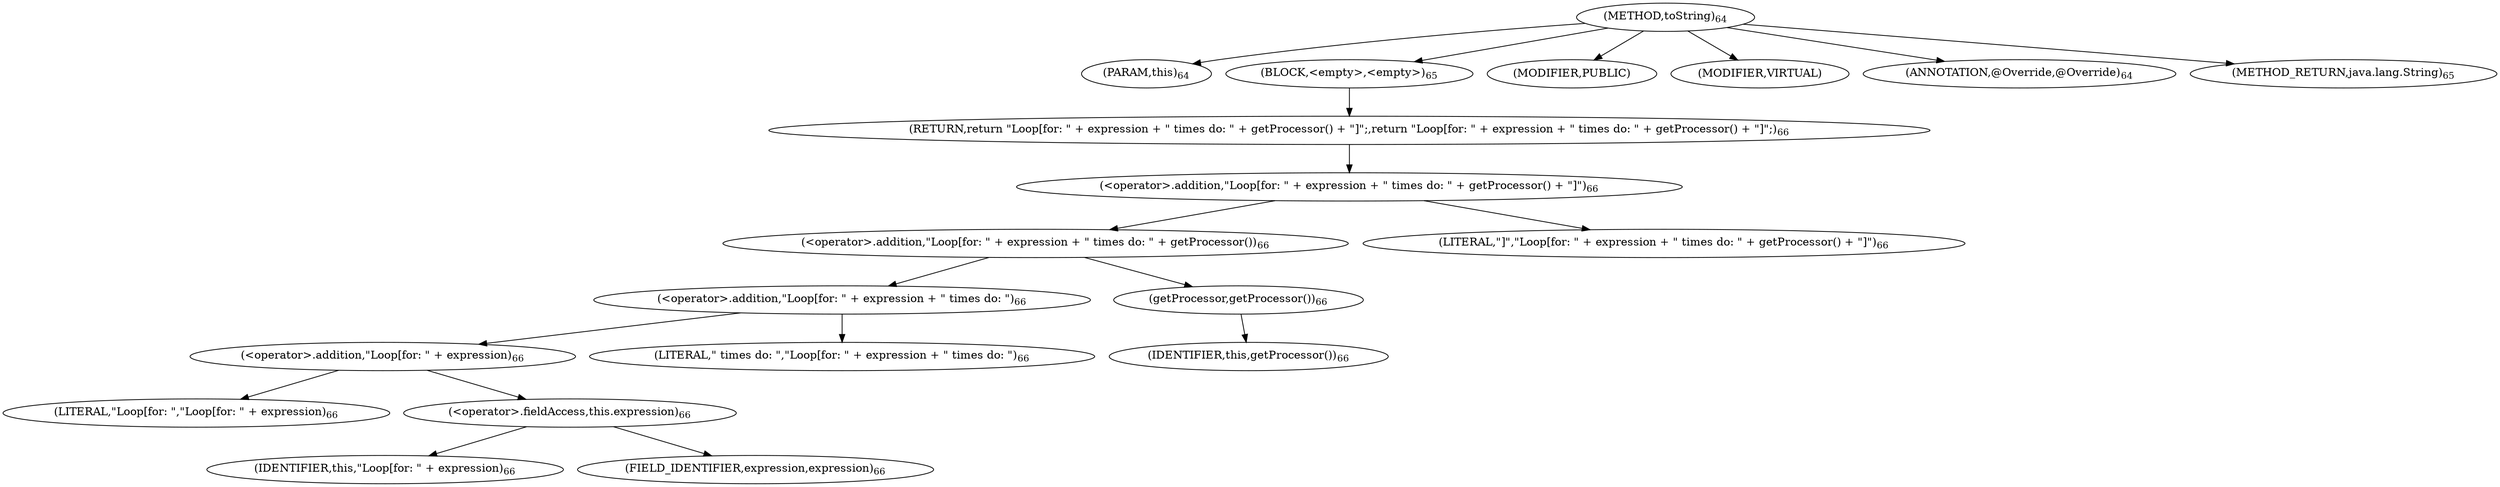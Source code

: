 digraph "toString" {  
"127" [label = <(METHOD,toString)<SUB>64</SUB>> ]
"7" [label = <(PARAM,this)<SUB>64</SUB>> ]
"128" [label = <(BLOCK,&lt;empty&gt;,&lt;empty&gt;)<SUB>65</SUB>> ]
"129" [label = <(RETURN,return &quot;Loop[for: &quot; + expression + &quot; times do: &quot; + getProcessor() + &quot;]&quot;;,return &quot;Loop[for: &quot; + expression + &quot; times do: &quot; + getProcessor() + &quot;]&quot;;)<SUB>66</SUB>> ]
"130" [label = <(&lt;operator&gt;.addition,&quot;Loop[for: &quot; + expression + &quot; times do: &quot; + getProcessor() + &quot;]&quot;)<SUB>66</SUB>> ]
"131" [label = <(&lt;operator&gt;.addition,&quot;Loop[for: &quot; + expression + &quot; times do: &quot; + getProcessor())<SUB>66</SUB>> ]
"132" [label = <(&lt;operator&gt;.addition,&quot;Loop[for: &quot; + expression + &quot; times do: &quot;)<SUB>66</SUB>> ]
"133" [label = <(&lt;operator&gt;.addition,&quot;Loop[for: &quot; + expression)<SUB>66</SUB>> ]
"134" [label = <(LITERAL,&quot;Loop[for: &quot;,&quot;Loop[for: &quot; + expression)<SUB>66</SUB>> ]
"135" [label = <(&lt;operator&gt;.fieldAccess,this.expression)<SUB>66</SUB>> ]
"136" [label = <(IDENTIFIER,this,&quot;Loop[for: &quot; + expression)<SUB>66</SUB>> ]
"137" [label = <(FIELD_IDENTIFIER,expression,expression)<SUB>66</SUB>> ]
"138" [label = <(LITERAL,&quot; times do: &quot;,&quot;Loop[for: &quot; + expression + &quot; times do: &quot;)<SUB>66</SUB>> ]
"139" [label = <(getProcessor,getProcessor())<SUB>66</SUB>> ]
"6" [label = <(IDENTIFIER,this,getProcessor())<SUB>66</SUB>> ]
"140" [label = <(LITERAL,&quot;]&quot;,&quot;Loop[for: &quot; + expression + &quot; times do: &quot; + getProcessor() + &quot;]&quot;)<SUB>66</SUB>> ]
"141" [label = <(MODIFIER,PUBLIC)> ]
"142" [label = <(MODIFIER,VIRTUAL)> ]
"143" [label = <(ANNOTATION,@Override,@Override)<SUB>64</SUB>> ]
"144" [label = <(METHOD_RETURN,java.lang.String)<SUB>65</SUB>> ]
  "127" -> "7" 
  "127" -> "128" 
  "127" -> "141" 
  "127" -> "142" 
  "127" -> "143" 
  "127" -> "144" 
  "128" -> "129" 
  "129" -> "130" 
  "130" -> "131" 
  "130" -> "140" 
  "131" -> "132" 
  "131" -> "139" 
  "132" -> "133" 
  "132" -> "138" 
  "133" -> "134" 
  "133" -> "135" 
  "135" -> "136" 
  "135" -> "137" 
  "139" -> "6" 
}
